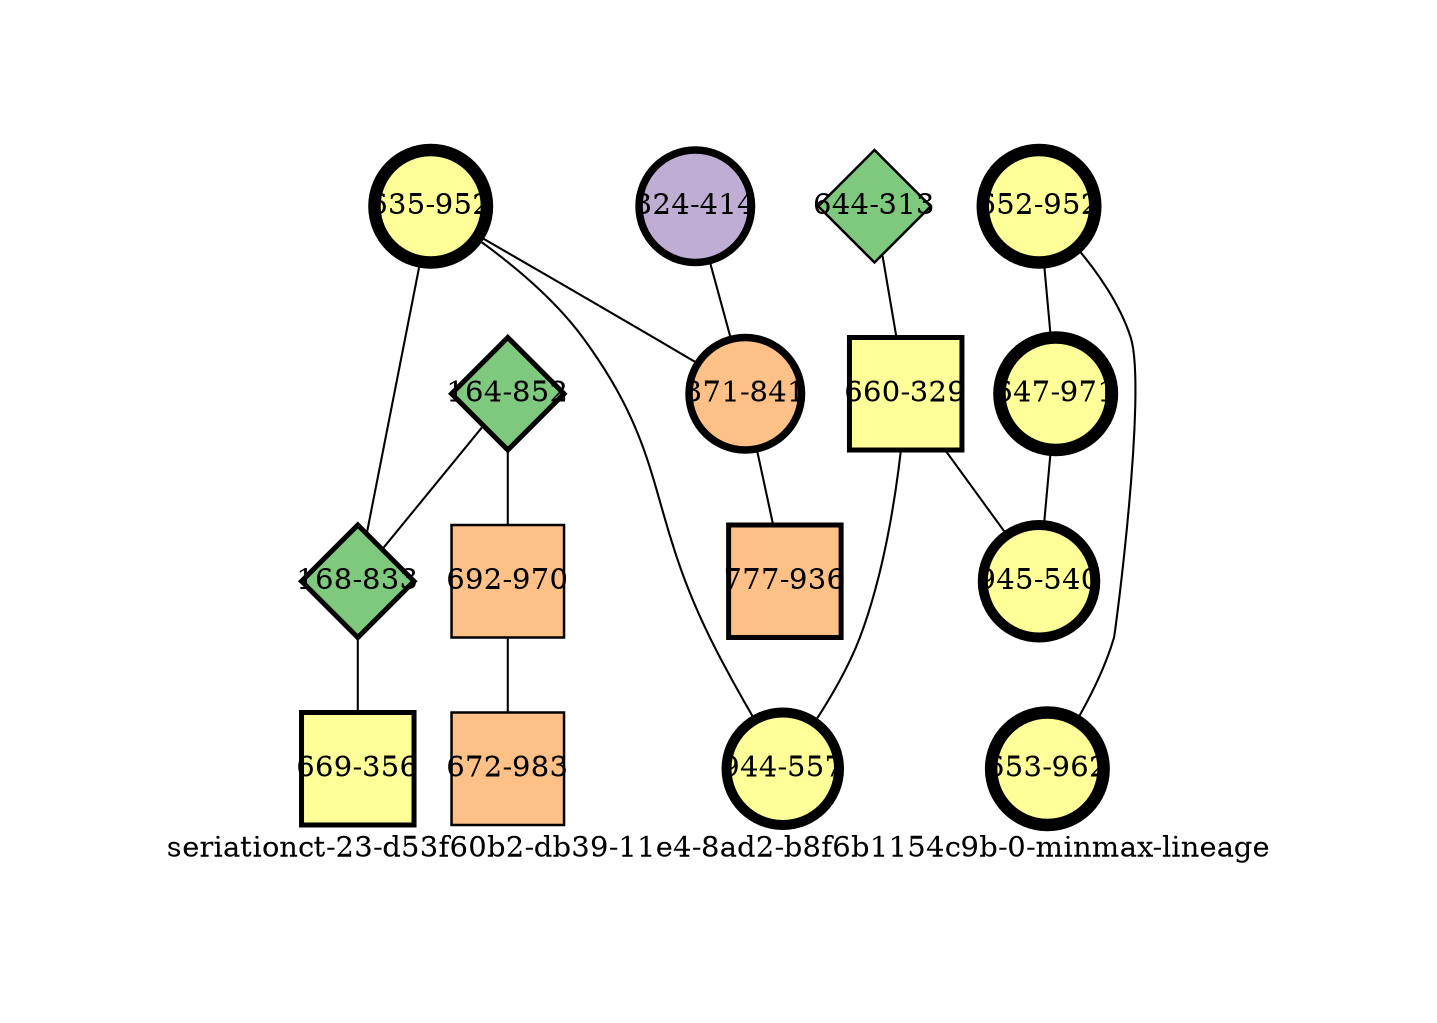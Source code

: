 strict graph "seriationct-23-d53f60b2-db39-11e4-8ad2-b8f6b1154c9b-0-minmax-lineage" {
labelloc=b;
ratio=auto;
pad="1.0";
label="seriationct-23-d53f60b2-db39-11e4-8ad2-b8f6b1154c9b-0-minmax-lineage";
node [width="0.75", style=filled, fixedsize=true, height="0.75", shape=circle, label=""];
0 [xCoordinate="952.0", appears_in_slice=5, yCoordinate="635.0", colorscheme=accent5, lineage_id=0, short_label="635-952", label="635-952", shape=circle, cluster_id=3, fillcolor=4, size="500.0", id=0, penwidth="6.0"];
1 [xCoordinate="414.0", appears_in_slice=3, yCoordinate="324.0", colorscheme=accent5, lineage_id=0, short_label="324-414", label="324-414", shape=circle, cluster_id=1, fillcolor=2, size="500.0", id=1, penwidth="3.6"];
2 [xCoordinate="952.0", appears_in_slice=5, yCoordinate="652.0", colorscheme=accent5, lineage_id=0, short_label="652-952", label="652-952", shape=circle, cluster_id=3, fillcolor=4, size="500.0", id=3, penwidth="6.0"];
3 [xCoordinate="313.0", appears_in_slice=1, yCoordinate="644.0", colorscheme=accent5, lineage_id=2, short_label="644-313", label="644-313", shape=diamond, cluster_id=0, fillcolor=1, size="500.0", id=4, penwidth="1.2"];
4 [xCoordinate="852.0", appears_in_slice=2, yCoordinate="164.0", colorscheme=accent5, lineage_id=2, short_label="164-852", label="164-852", shape=diamond, cluster_id=0, fillcolor=1, size="500.0", id=5, penwidth="2.4"];
5 [xCoordinate="971.0", appears_in_slice=5, yCoordinate="647.0", colorscheme=accent5, lineage_id=0, short_label="647-971", label="647-971", shape=circle, cluster_id=3, fillcolor=4, size="500.0", id=6, penwidth="6.0"];
6 [xCoordinate="833.0", appears_in_slice=2, yCoordinate="168.0", colorscheme=accent5, lineage_id=2, short_label="168-833", label="168-833", shape=diamond, cluster_id=0, fillcolor=1, size="500.0", id=7, penwidth="2.4"];
7 [xCoordinate="329.0", appears_in_slice=2, yCoordinate="660.0", colorscheme=accent5, lineage_id=1, short_label="660-329", label="660-329", shape=square, cluster_id=3, fillcolor=4, size="500.0", id=14, penwidth="2.4"];
8 [xCoordinate="970.0", appears_in_slice=1, yCoordinate="692.0", colorscheme=accent5, lineage_id=1, short_label="692-970", label="692-970", shape=square, cluster_id=2, fillcolor=3, size="500.0", id=8, penwidth="1.2"];
9 [xCoordinate="557.0", appears_in_slice=4, yCoordinate="944.0", colorscheme=accent5, lineage_id=0, short_label="944-557", label="944-557", shape=circle, cluster_id=3, fillcolor=4, size="500.0", id=9, penwidth="4.8"];
10 [xCoordinate="540.0", appears_in_slice=4, yCoordinate="945.0", colorscheme=accent5, lineage_id=0, short_label="945-540", label="945-540", shape=circle, cluster_id=3, fillcolor=4, size="500.0", id=10, penwidth="4.8"];
11 [xCoordinate="962.0", appears_in_slice=5, yCoordinate="653.0", colorscheme=accent5, lineage_id=0, short_label="653-962", label="653-962", shape=circle, cluster_id=3, fillcolor=4, size="500.0", id=11, penwidth="6.0"];
12 [xCoordinate="841.0", appears_in_slice=3, yCoordinate="371.0", colorscheme=accent5, lineage_id=0, short_label="371-841", label="371-841", shape=circle, cluster_id=2, fillcolor=3, size="500.0", id=2, penwidth="3.6"];
13 [xCoordinate="356.0", appears_in_slice=2, yCoordinate="669.0", colorscheme=accent5, lineage_id=1, short_label="669-356", label="669-356", shape=square, cluster_id=3, fillcolor=4, size="500.0", id=13, penwidth="2.4"];
14 [xCoordinate="983.0", appears_in_slice=1, yCoordinate="672.0", colorscheme=accent5, lineage_id=1, short_label="672-983", label="672-983", shape=square, cluster_id=2, fillcolor=3, size="500.0", id=12, penwidth="1.2"];
15 [xCoordinate="936.0", appears_in_slice=2, yCoordinate="777.0", colorscheme=accent5, lineage_id=1, short_label="777-936", label="777-936", shape=square, cluster_id=2, fillcolor=3, size="500.0", id=15, penwidth="2.4"];
0 -- 9  [inverseweight="2.50363290348", weight="0.399419578889"];
0 -- 12  [inverseweight="3.93883986425", weight="0.25388186229"];
0 -- 6  [inverseweight="1.70974396723", weight="0.584882894262"];
1 -- 12  [inverseweight="35.1798772365", weight="0.0284253408071"];
2 -- 11  [inverseweight="5.78508445417", weight="0.172858323491"];
2 -- 5  [inverseweight="22.4960635333", weight="0.0444522215418"];
3 -- 7  [inverseweight="2.0686251199", weight="0.483412867019"];
4 -- 8  [inverseweight="0.949195622271", weight="1.05352361151"];
4 -- 6  [inverseweight="1.38931775686", weight="0.719777743474"];
5 -- 10  [inverseweight="3.19974198321", weight="0.312525198984"];
6 -- 13  [inverseweight="12.1698095878", weight="0.0821705543367"];
7 -- 9  [inverseweight="1.75949477942", weight="0.568344965668"];
7 -- 10  [inverseweight="1.47833268083", weight="0.676437728102"];
8 -- 14  [inverseweight="63.5000635001", weight="0.015748015748"];
12 -- 15  [inverseweight="3.6360030589", weight="0.275027271375"];
}

